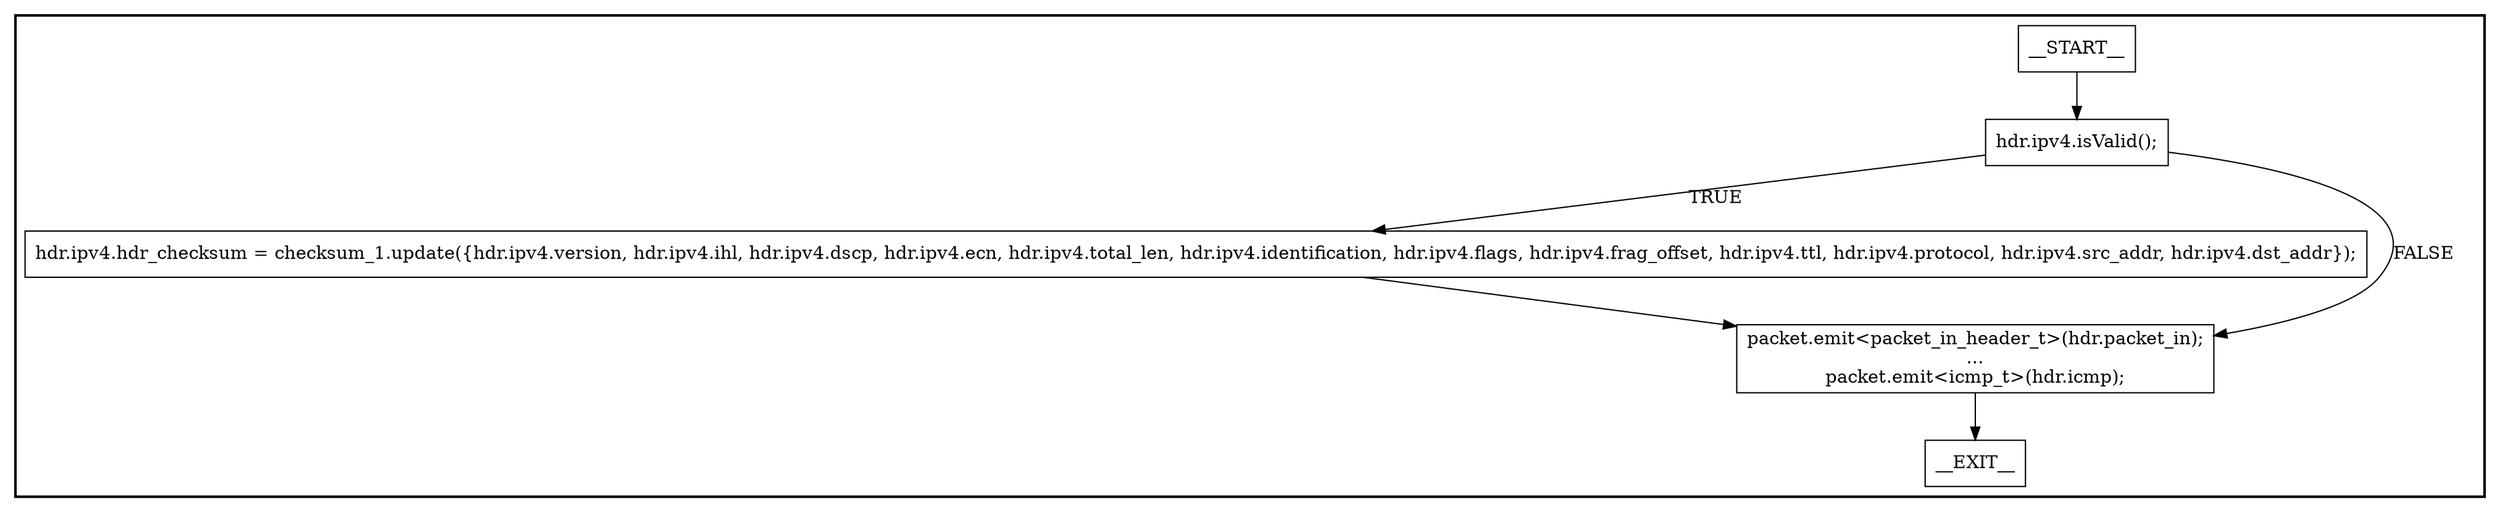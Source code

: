 digraph egressDeparserImpl {
subgraph cluster {
graph [
label="", labeljust=r, style=bold];
0[label=__START__, margin="", shape=rectangle, style=solid];
1[label=__EXIT__, margin="", shape=rectangle, style=solid];
2[label="hdr.ipv4.isValid();", margin="", shape=rectangle, style=solid];
3[label="hdr.ipv4.hdr_checksum = checksum_1.update({hdr.ipv4.version, hdr.ipv4.ihl, hdr.ipv4.dscp, hdr.ipv4.ecn, hdr.ipv4.total_len, hdr.ipv4.identification, hdr.ipv4.flags, hdr.ipv4.frag_offset, hdr.ipv4.ttl, hdr.ipv4.protocol, hdr.ipv4.src_addr, hdr.ipv4.dst_addr});", margin="", shape=rectangle, style=solid];
4[label="packet.emit<packet_in_header_t>(hdr.packet_in);
...
packet.emit<icmp_t>(hdr.icmp);", margin="", shape=rectangle, style=solid];
0 -> 2[label=""];
2 -> 3[label=TRUE];
2 -> 4[label=FALSE];
3 -> 4[label=""];
4 -> 1[label=""];
}
}

